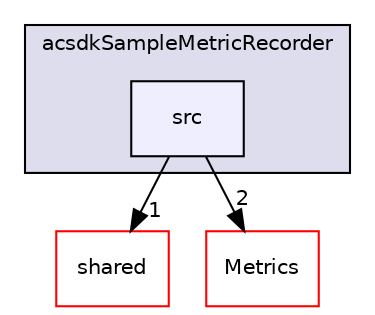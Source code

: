 digraph "/workplace/avs-device-sdk/applications/acsdkSampleMetricRecorder/src" {
  compound=true
  node [ fontsize="10", fontname="Helvetica"];
  edge [ labelfontsize="10", labelfontname="Helvetica"];
  subgraph clusterdir_f0211a837f5821a6a4f7dce18e559ffd {
    graph [ bgcolor="#ddddee", pencolor="black", label="acsdkSampleMetricRecorder" fontname="Helvetica", fontsize="10", URL="dir_f0211a837f5821a6a4f7dce18e559ffd.html"]
  dir_1b2c3ab7f2d290ac316411dc94dff7e8 [shape=box, label="src", style="filled", fillcolor="#eeeeff", pencolor="black", URL="dir_1b2c3ab7f2d290ac316411dc94dff7e8.html"];
  }
  dir_9982052f7ce695d12571567315b2fafa [shape=box label="shared" fillcolor="white" style="filled" color="red" URL="dir_9982052f7ce695d12571567315b2fafa.html"];
  dir_43f851592d494520999e836628ea5995 [shape=box label="Metrics" fillcolor="white" style="filled" color="red" URL="dir_43f851592d494520999e836628ea5995.html"];
  dir_1b2c3ab7f2d290ac316411dc94dff7e8->dir_9982052f7ce695d12571567315b2fafa [headlabel="1", labeldistance=1.5 headhref="dir_000089_000598.html"];
  dir_1b2c3ab7f2d290ac316411dc94dff7e8->dir_43f851592d494520999e836628ea5995 [headlabel="2", labeldistance=1.5 headhref="dir_000089_000559.html"];
}

